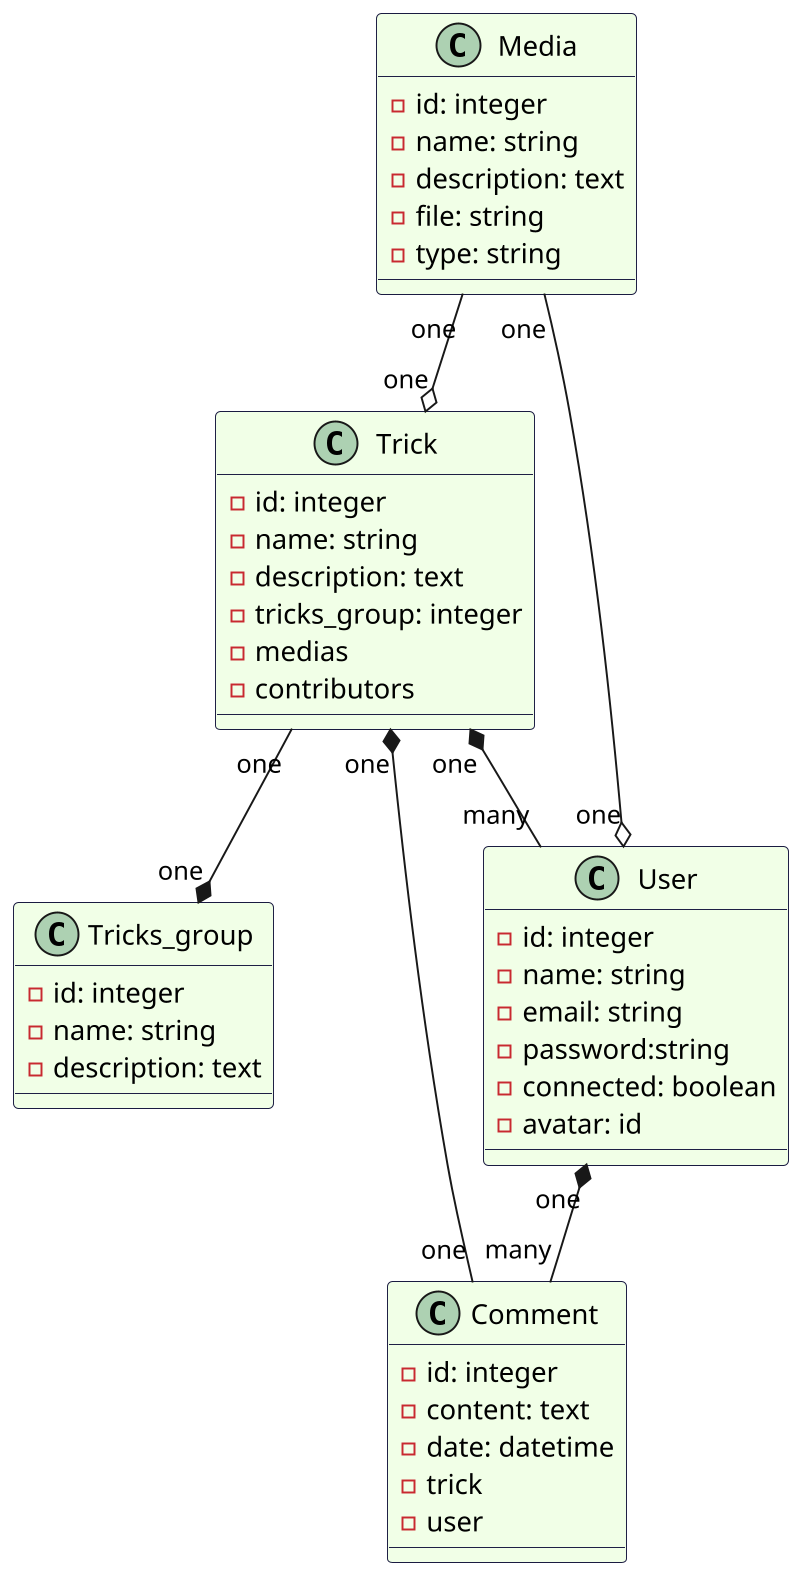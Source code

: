 @startuml
scale 800 width
skinparam classBackgroundColor #f1ffe7
skinparam classBorderColor #1a1b41
Class Trick {
-id: integer
-name: string
-description: text
-tricks_group: integer
-medias
-contributors
}
Class Tricks_group {
  -id: integer
  -name: string
  -description: text
}
Class Media {
  -id: integer
  -name: string
  -description: text
  -file: string
  -type: string
}
Class User {
  -id: integer
  -name: string
  -email: string
  -password:string
  -connected: boolean
  -avatar: id
}
Class Comment {
  -id: integer
  -content: text
  -date: datetime
  -trick
  -user
}

Media  "one" --o  "one" User
Trick  "one" --*  "one" Tricks_group
Trick  "one" *--  "many" User
User  "one" *--  "many" Comment
Media  "one" --o "one" Trick
Comment "one" --* "one" Trick



@enduml